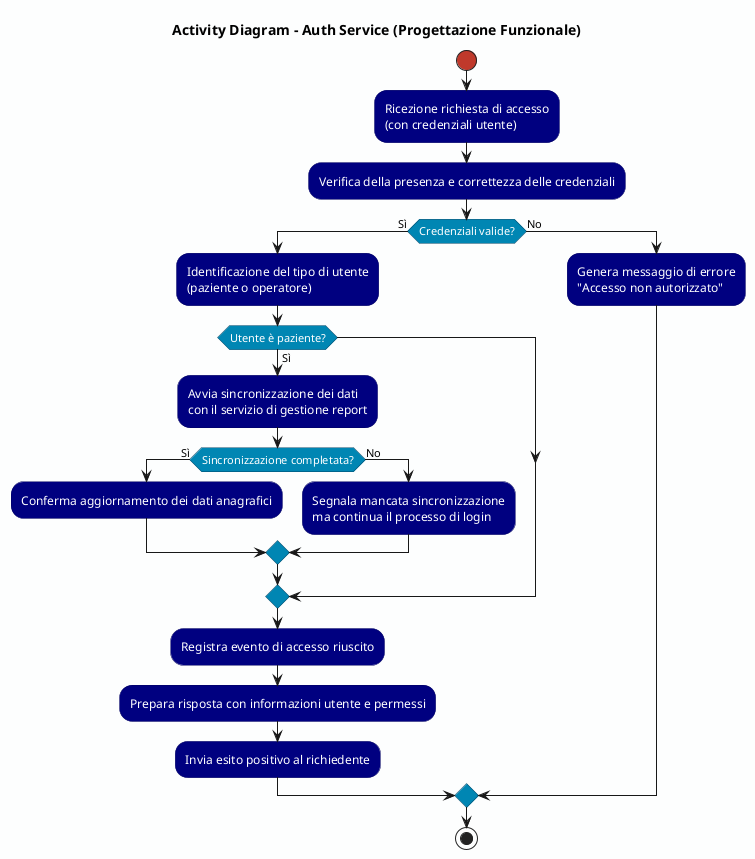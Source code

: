 @startuml activity_diagram_AUTH
title Activity Diagram - Auth Service (Progettazione Funzionale)

skinparam backgroundColor #FDFEFE
skinparam activity {
  BackgroundColor #000080
  BorderColor #000060
  FontColor white
  DiamondBackgroundColor #0086b3
  DiamondBorderColor #004466
  StartColor #C0392B
  EndColor #C0392B
}

start

:Ricezione richiesta di accesso\n(con credenziali utente);

:Verifica della presenza e correttezza delle credenziali;

if (Credenziali valide?) then (Sì)
  :Identificazione del tipo di utente\n(paziente o operatore);

  if (Utente è paziente?) then (Sì)
    :Avvia sincronizzazione dei dati\ncon il servizio di gestione report;
    if (Sincronizzazione completata?) then (Sì)
      :Conferma aggiornamento dei dati anagrafici;
    else (No)
      :Segnala mancata sincronizzazione\nma continua il processo di login;
    endif
  endif

  :Registra evento di accesso riuscito;
  :Prepara risposta con informazioni utente e permessi;
  :Invia esito positivo al richiedente;
else (No)
  :Genera messaggio di errore\n"Accesso non autorizzato";
endif

stop
@enduml